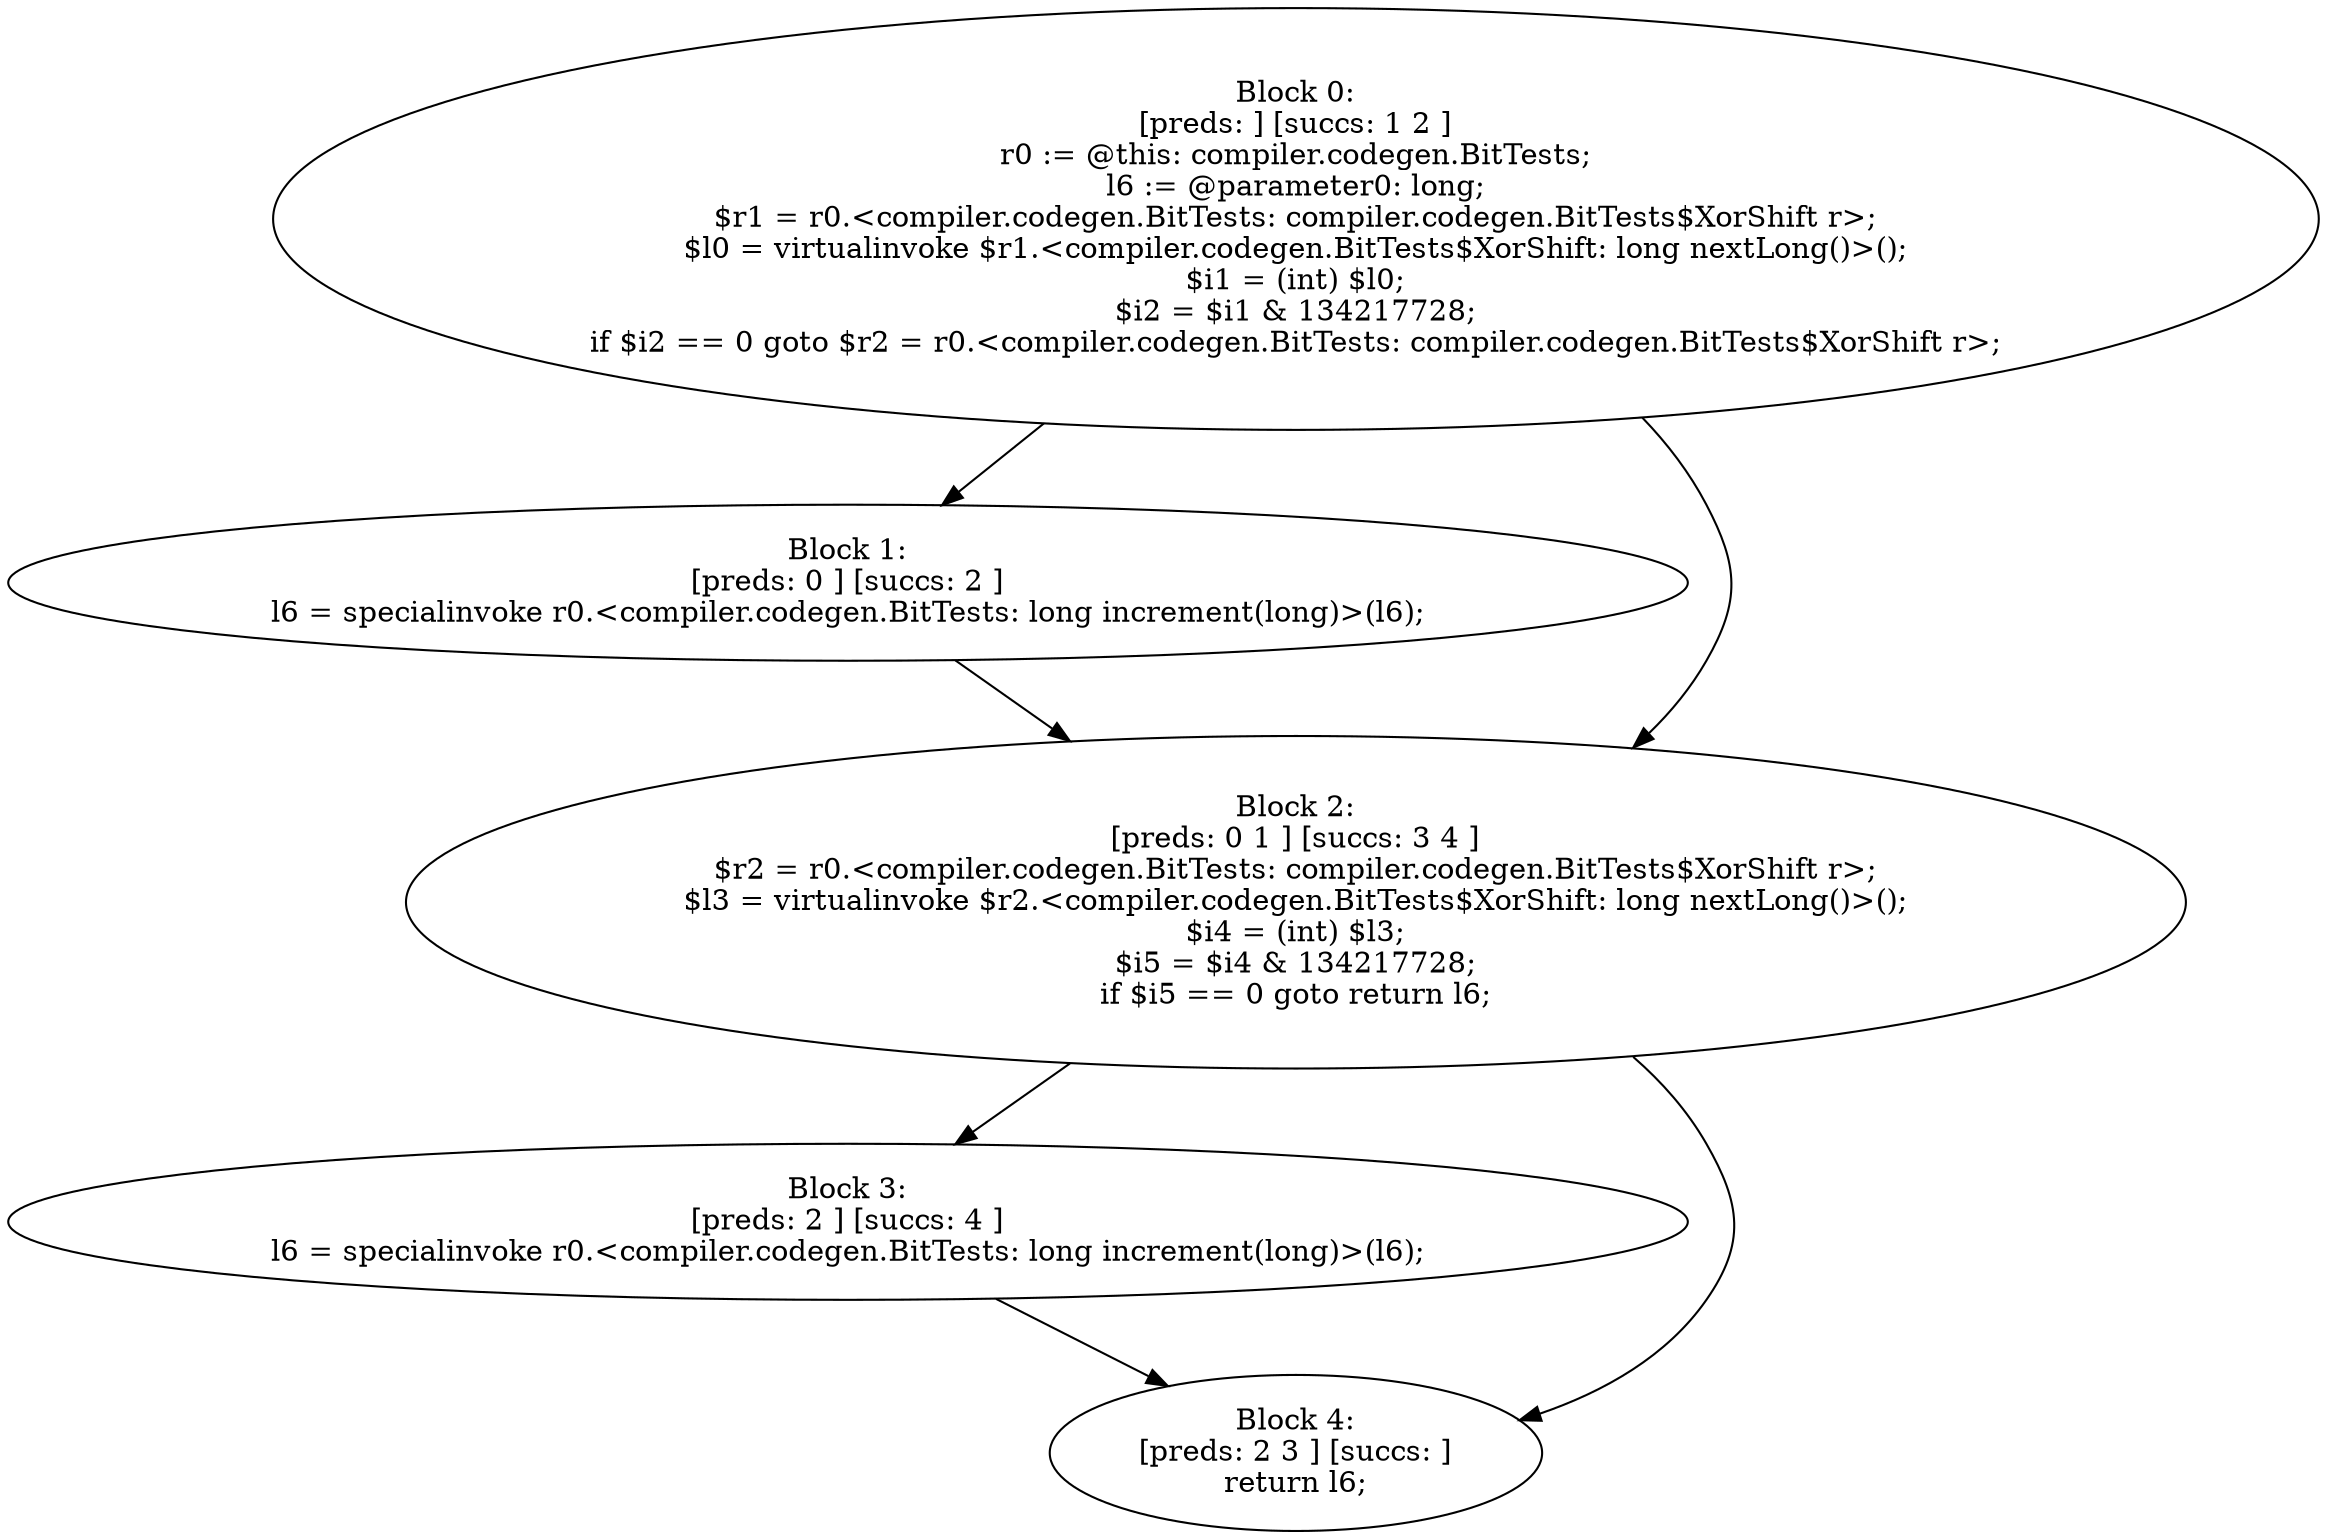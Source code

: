digraph "unitGraph" {
    "Block 0:
[preds: ] [succs: 1 2 ]
r0 := @this: compiler.codegen.BitTests;
l6 := @parameter0: long;
$r1 = r0.<compiler.codegen.BitTests: compiler.codegen.BitTests$XorShift r>;
$l0 = virtualinvoke $r1.<compiler.codegen.BitTests$XorShift: long nextLong()>();
$i1 = (int) $l0;
$i2 = $i1 & 134217728;
if $i2 == 0 goto $r2 = r0.<compiler.codegen.BitTests: compiler.codegen.BitTests$XorShift r>;
"
    "Block 1:
[preds: 0 ] [succs: 2 ]
l6 = specialinvoke r0.<compiler.codegen.BitTests: long increment(long)>(l6);
"
    "Block 2:
[preds: 0 1 ] [succs: 3 4 ]
$r2 = r0.<compiler.codegen.BitTests: compiler.codegen.BitTests$XorShift r>;
$l3 = virtualinvoke $r2.<compiler.codegen.BitTests$XorShift: long nextLong()>();
$i4 = (int) $l3;
$i5 = $i4 & 134217728;
if $i5 == 0 goto return l6;
"
    "Block 3:
[preds: 2 ] [succs: 4 ]
l6 = specialinvoke r0.<compiler.codegen.BitTests: long increment(long)>(l6);
"
    "Block 4:
[preds: 2 3 ] [succs: ]
return l6;
"
    "Block 0:
[preds: ] [succs: 1 2 ]
r0 := @this: compiler.codegen.BitTests;
l6 := @parameter0: long;
$r1 = r0.<compiler.codegen.BitTests: compiler.codegen.BitTests$XorShift r>;
$l0 = virtualinvoke $r1.<compiler.codegen.BitTests$XorShift: long nextLong()>();
$i1 = (int) $l0;
$i2 = $i1 & 134217728;
if $i2 == 0 goto $r2 = r0.<compiler.codegen.BitTests: compiler.codegen.BitTests$XorShift r>;
"->"Block 1:
[preds: 0 ] [succs: 2 ]
l6 = specialinvoke r0.<compiler.codegen.BitTests: long increment(long)>(l6);
";
    "Block 0:
[preds: ] [succs: 1 2 ]
r0 := @this: compiler.codegen.BitTests;
l6 := @parameter0: long;
$r1 = r0.<compiler.codegen.BitTests: compiler.codegen.BitTests$XorShift r>;
$l0 = virtualinvoke $r1.<compiler.codegen.BitTests$XorShift: long nextLong()>();
$i1 = (int) $l0;
$i2 = $i1 & 134217728;
if $i2 == 0 goto $r2 = r0.<compiler.codegen.BitTests: compiler.codegen.BitTests$XorShift r>;
"->"Block 2:
[preds: 0 1 ] [succs: 3 4 ]
$r2 = r0.<compiler.codegen.BitTests: compiler.codegen.BitTests$XorShift r>;
$l3 = virtualinvoke $r2.<compiler.codegen.BitTests$XorShift: long nextLong()>();
$i4 = (int) $l3;
$i5 = $i4 & 134217728;
if $i5 == 0 goto return l6;
";
    "Block 1:
[preds: 0 ] [succs: 2 ]
l6 = specialinvoke r0.<compiler.codegen.BitTests: long increment(long)>(l6);
"->"Block 2:
[preds: 0 1 ] [succs: 3 4 ]
$r2 = r0.<compiler.codegen.BitTests: compiler.codegen.BitTests$XorShift r>;
$l3 = virtualinvoke $r2.<compiler.codegen.BitTests$XorShift: long nextLong()>();
$i4 = (int) $l3;
$i5 = $i4 & 134217728;
if $i5 == 0 goto return l6;
";
    "Block 2:
[preds: 0 1 ] [succs: 3 4 ]
$r2 = r0.<compiler.codegen.BitTests: compiler.codegen.BitTests$XorShift r>;
$l3 = virtualinvoke $r2.<compiler.codegen.BitTests$XorShift: long nextLong()>();
$i4 = (int) $l3;
$i5 = $i4 & 134217728;
if $i5 == 0 goto return l6;
"->"Block 3:
[preds: 2 ] [succs: 4 ]
l6 = specialinvoke r0.<compiler.codegen.BitTests: long increment(long)>(l6);
";
    "Block 2:
[preds: 0 1 ] [succs: 3 4 ]
$r2 = r0.<compiler.codegen.BitTests: compiler.codegen.BitTests$XorShift r>;
$l3 = virtualinvoke $r2.<compiler.codegen.BitTests$XorShift: long nextLong()>();
$i4 = (int) $l3;
$i5 = $i4 & 134217728;
if $i5 == 0 goto return l6;
"->"Block 4:
[preds: 2 3 ] [succs: ]
return l6;
";
    "Block 3:
[preds: 2 ] [succs: 4 ]
l6 = specialinvoke r0.<compiler.codegen.BitTests: long increment(long)>(l6);
"->"Block 4:
[preds: 2 3 ] [succs: ]
return l6;
";
}

